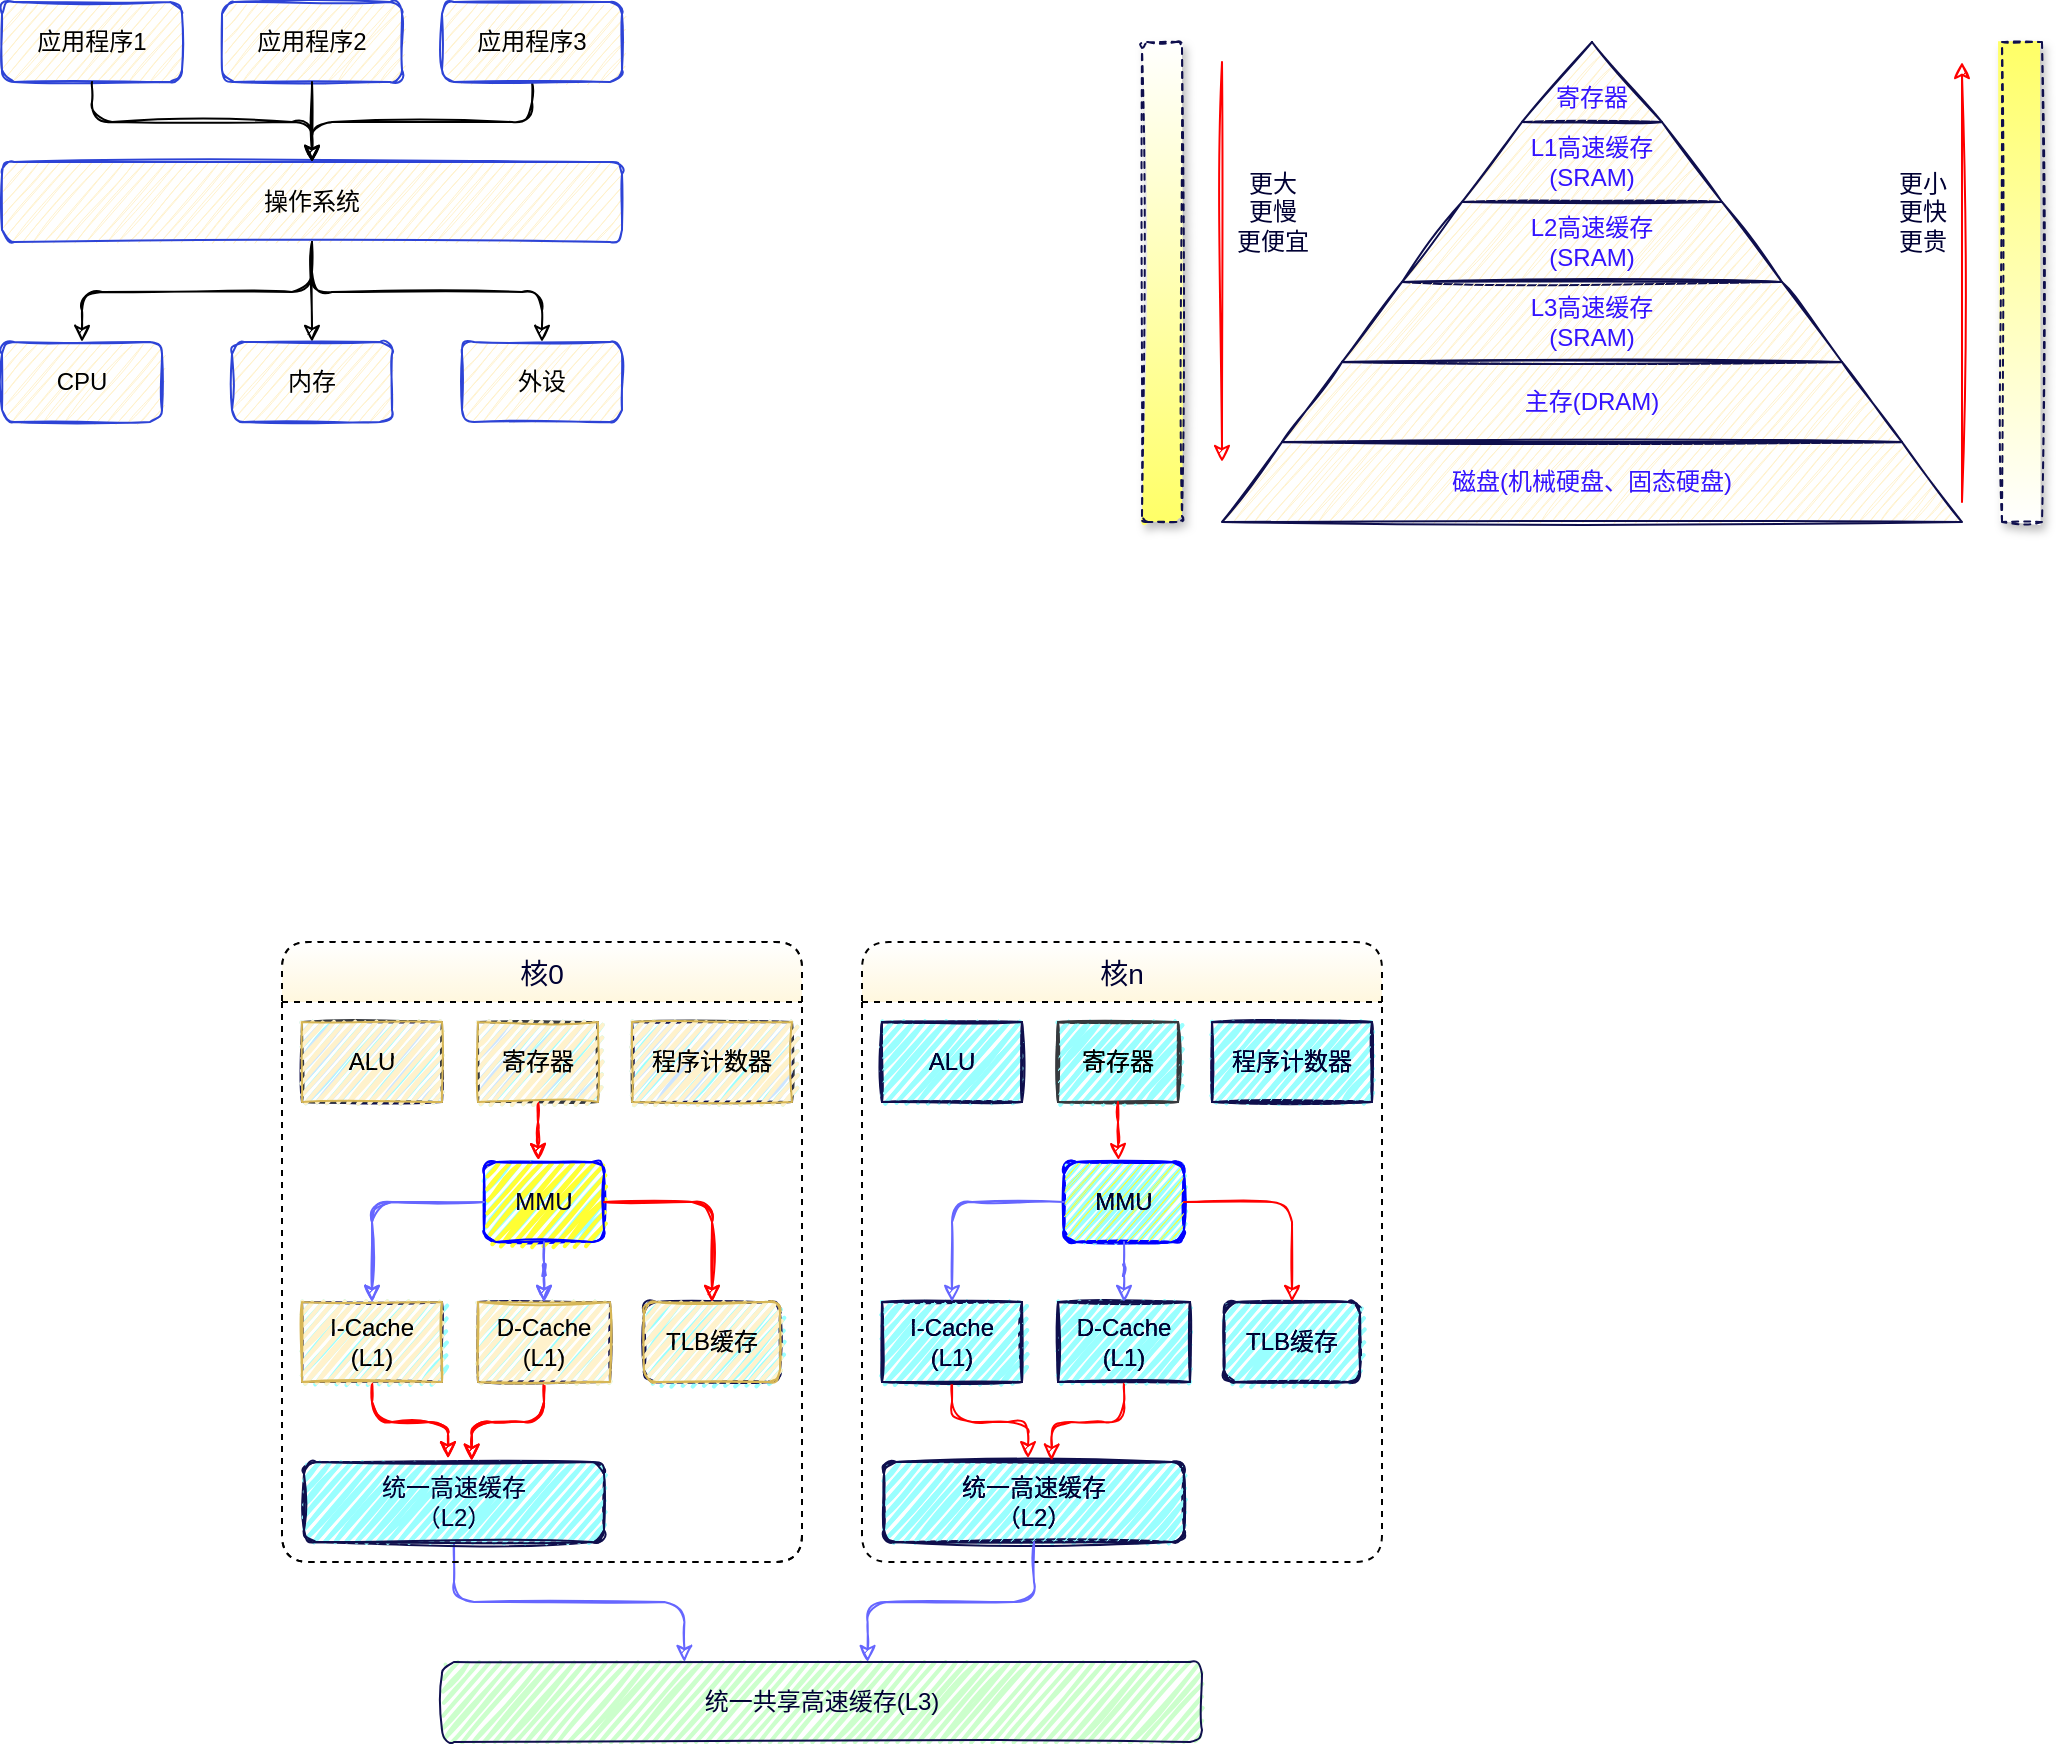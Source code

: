 <mxfile version="14.8.0" type="github" pages="7">
  <diagram id="p11bRE8ngP6M-khqaFyY" name="操作系统组成">
    <mxGraphModel dx="981" dy="549" grid="1" gridSize="10" guides="1" tooltips="1" connect="1" arrows="1" fold="1" page="1" pageScale="1" pageWidth="827" pageHeight="1169" background="none" math="0" shadow="0">
      <root>
        <mxCell id="0" />
        <mxCell id="1" parent="0" />
        <mxCell id="h38YhSIRXOhSa6jcoTgB-14" value="" style="group;sketch=1;" vertex="1" connectable="0" parent="1">
          <mxGeometry x="30" y="20" width="310" height="210" as="geometry" />
        </mxCell>
        <mxCell id="h38YhSIRXOhSa6jcoTgB-1" value="应用程序1" style="rounded=1;whiteSpace=wrap;html=1;fillColor=#fff2cc;strokeColor=#2D43D6;shadow=0;sketch=1;" vertex="1" parent="h38YhSIRXOhSa6jcoTgB-14">
          <mxGeometry width="90" height="40" as="geometry" />
        </mxCell>
        <mxCell id="h38YhSIRXOhSa6jcoTgB-2" value="操作系统" style="whiteSpace=wrap;html=1;rounded=1;shadow=0;strokeColor=#2D43D6;fillColor=#fff2cc;sketch=1;" vertex="1" parent="h38YhSIRXOhSa6jcoTgB-14">
          <mxGeometry y="80" width="310" height="40" as="geometry" />
        </mxCell>
        <mxCell id="h38YhSIRXOhSa6jcoTgB-3" value="" style="edgeStyle=orthogonalEdgeStyle;curved=0;rounded=1;orthogonalLoop=1;jettySize=auto;html=1;sketch=1;" edge="1" parent="h38YhSIRXOhSa6jcoTgB-14" source="h38YhSIRXOhSa6jcoTgB-1" target="h38YhSIRXOhSa6jcoTgB-2">
          <mxGeometry relative="1" as="geometry" />
        </mxCell>
        <mxCell id="h38YhSIRXOhSa6jcoTgB-7" value="" style="edgeStyle=orthogonalEdgeStyle;curved=0;rounded=1;orthogonalLoop=1;jettySize=auto;html=1;exitX=0.5;exitY=1;exitDx=0;exitDy=0;sketch=1;" edge="1" parent="h38YhSIRXOhSa6jcoTgB-14" source="h38YhSIRXOhSa6jcoTgB-2" target="h38YhSIRXOhSa6jcoTgB-6">
          <mxGeometry relative="1" as="geometry" />
        </mxCell>
        <mxCell id="h38YhSIRXOhSa6jcoTgB-4" value="CPU" style="rounded=1;whiteSpace=wrap;html=1;shadow=0;strokeColor=#2D43D6;fillColor=#fff2cc;sketch=1;" vertex="1" parent="h38YhSIRXOhSa6jcoTgB-14">
          <mxGeometry y="170" width="80" height="40" as="geometry" />
        </mxCell>
        <mxCell id="h38YhSIRXOhSa6jcoTgB-5" value="" style="edgeStyle=orthogonalEdgeStyle;curved=0;rounded=1;orthogonalLoop=1;jettySize=auto;html=1;sketch=1;" edge="1" parent="h38YhSIRXOhSa6jcoTgB-14" source="h38YhSIRXOhSa6jcoTgB-2" target="h38YhSIRXOhSa6jcoTgB-4">
          <mxGeometry relative="1" as="geometry" />
        </mxCell>
        <mxCell id="h38YhSIRXOhSa6jcoTgB-9" value="" style="edgeStyle=orthogonalEdgeStyle;curved=0;rounded=1;orthogonalLoop=1;jettySize=auto;html=1;exitX=0.5;exitY=1;exitDx=0;exitDy=0;sketch=1;" edge="1" parent="h38YhSIRXOhSa6jcoTgB-14" source="h38YhSIRXOhSa6jcoTgB-2" target="h38YhSIRXOhSa6jcoTgB-8">
          <mxGeometry relative="1" as="geometry" />
        </mxCell>
        <mxCell id="h38YhSIRXOhSa6jcoTgB-6" value="内存" style="rounded=1;whiteSpace=wrap;html=1;shadow=0;strokeColor=#2D43D6;fillColor=#fff2cc;sketch=1;" vertex="1" parent="h38YhSIRXOhSa6jcoTgB-14">
          <mxGeometry x="115" y="170" width="80" height="40" as="geometry" />
        </mxCell>
        <mxCell id="h38YhSIRXOhSa6jcoTgB-8" value="外设" style="rounded=1;whiteSpace=wrap;html=1;shadow=0;strokeColor=#2D43D6;fillColor=#fff2cc;sketch=1;" vertex="1" parent="h38YhSIRXOhSa6jcoTgB-14">
          <mxGeometry x="230" y="170" width="80" height="40" as="geometry" />
        </mxCell>
        <mxCell id="h38YhSIRXOhSa6jcoTgB-13" value="" style="edgeStyle=orthogonalEdgeStyle;curved=0;rounded=1;orthogonalLoop=1;jettySize=auto;html=1;entryX=0.5;entryY=0;entryDx=0;entryDy=0;exitX=0.5;exitY=1;exitDx=0;exitDy=0;sketch=1;" edge="1" parent="h38YhSIRXOhSa6jcoTgB-14" source="h38YhSIRXOhSa6jcoTgB-12" target="h38YhSIRXOhSa6jcoTgB-2">
          <mxGeometry relative="1" as="geometry" />
        </mxCell>
        <mxCell id="h38YhSIRXOhSa6jcoTgB-10" value="应用程序2" style="rounded=1;whiteSpace=wrap;html=1;shadow=0;strokeColor=#2D43D6;fillColor=#fff2cc;sketch=1;" vertex="1" parent="h38YhSIRXOhSa6jcoTgB-14">
          <mxGeometry x="110" width="90" height="40" as="geometry" />
        </mxCell>
        <mxCell id="h38YhSIRXOhSa6jcoTgB-11" value="" style="edgeStyle=orthogonalEdgeStyle;curved=0;rounded=1;orthogonalLoop=1;jettySize=auto;html=1;entryX=0.5;entryY=0;entryDx=0;entryDy=0;sketch=1;" edge="1" parent="h38YhSIRXOhSa6jcoTgB-14" source="h38YhSIRXOhSa6jcoTgB-10" target="h38YhSIRXOhSa6jcoTgB-2">
          <mxGeometry relative="1" as="geometry">
            <mxPoint x="160" y="80" as="targetPoint" />
          </mxGeometry>
        </mxCell>
        <mxCell id="h38YhSIRXOhSa6jcoTgB-12" value="应用程序3" style="rounded=1;whiteSpace=wrap;html=1;shadow=0;strokeColor=#2D43D6;fillColor=#fff2cc;sketch=1;" vertex="1" parent="h38YhSIRXOhSa6jcoTgB-14">
          <mxGeometry x="220" width="90" height="40" as="geometry" />
        </mxCell>
        <mxCell id="h38YhSIRXOhSa6jcoTgB-39" value="" style="group;sketch=1;" vertex="1" connectable="0" parent="1">
          <mxGeometry x="600" y="40" width="450" height="240" as="geometry" />
        </mxCell>
        <mxCell id="h38YhSIRXOhSa6jcoTgB-18" value="L2高速缓存&lt;br&gt;(SRAM)" style="shape=trapezoid;perimeter=trapezoidPerimeter;whiteSpace=wrap;html=1;fixedSize=1;rounded=0;shadow=0;fillColor=#fff2cc;size=30;strokeColor=#0F0F4D;fontStyle=0;fontColor=#3414FF;sketch=1;" vertex="1" parent="h38YhSIRXOhSa6jcoTgB-39">
          <mxGeometry x="130" y="80" width="190" height="40" as="geometry" />
        </mxCell>
        <mxCell id="h38YhSIRXOhSa6jcoTgB-19" value="L3高速缓存&lt;br&gt;(SRAM)" style="shape=trapezoid;perimeter=trapezoidPerimeter;whiteSpace=wrap;html=1;fixedSize=1;rounded=0;shadow=0;fillColor=#fff2cc;size=30;strokeColor=#0F0F4D;fontStyle=0;fontColor=#3414FF;sketch=1;" vertex="1" parent="h38YhSIRXOhSa6jcoTgB-39">
          <mxGeometry x="100" y="120" width="250" height="40" as="geometry" />
        </mxCell>
        <mxCell id="h38YhSIRXOhSa6jcoTgB-20" value="L1高速缓存&lt;br&gt;(SRAM)" style="shape=trapezoid;perimeter=trapezoidPerimeter;whiteSpace=wrap;html=1;fixedSize=1;rounded=0;shadow=0;size=30;fillColor=#fff2cc;strokeColor=#0F0F4D;fontStyle=0;fontColor=#3414FF;sketch=1;" vertex="1" parent="h38YhSIRXOhSa6jcoTgB-39">
          <mxGeometry x="160" y="40" width="130" height="40" as="geometry" />
        </mxCell>
        <mxCell id="h38YhSIRXOhSa6jcoTgB-23" value="主存(DRAM)" style="shape=trapezoid;perimeter=trapezoidPerimeter;whiteSpace=wrap;html=1;fixedSize=1;rounded=0;shadow=0;size=30;fillColor=#fff2cc;strokeColor=#0F0F4D;fontStyle=0;fontColor=#3414FF;sketch=1;" vertex="1" parent="h38YhSIRXOhSa6jcoTgB-39">
          <mxGeometry x="70" y="160" width="310" height="40" as="geometry" />
        </mxCell>
        <mxCell id="h38YhSIRXOhSa6jcoTgB-28" value="&lt;br&gt;寄存器" style="shape=trapezoid;perimeter=trapezoidPerimeter;whiteSpace=wrap;html=1;fixedSize=1;rounded=0;shadow=0;size=50;fillColor=#fff2cc;strokeColor=#0F0F4D;fontStyle=0;fontColor=#3414FF;sketch=1;" vertex="1" parent="h38YhSIRXOhSa6jcoTgB-39">
          <mxGeometry x="190" width="70" height="40" as="geometry" />
        </mxCell>
        <mxCell id="h38YhSIRXOhSa6jcoTgB-25" value="磁盘(机械硬盘、固态硬盘)" style="shape=trapezoid;perimeter=trapezoidPerimeter;whiteSpace=wrap;html=1;fixedSize=1;rounded=0;shadow=0;size=30;fillColor=#fff2cc;strokeColor=#0F0F4D;fontStyle=0;fontColor=#3414FF;sketch=1;" vertex="1" parent="h38YhSIRXOhSa6jcoTgB-39">
          <mxGeometry x="40" y="200" width="370" height="40" as="geometry" />
        </mxCell>
        <mxCell id="h38YhSIRXOhSa6jcoTgB-31" value="" style="rounded=1;whiteSpace=wrap;html=1;shadow=1;dashed=1;fontColor=#3414FF;strokeColor=#0F0F4D;gradientDirection=south;gradientColor=#FFFF66;sketch=1;" vertex="1" parent="h38YhSIRXOhSa6jcoTgB-39">
          <mxGeometry width="20" height="240" as="geometry" />
        </mxCell>
        <mxCell id="h38YhSIRXOhSa6jcoTgB-33" value="" style="rounded=0;whiteSpace=wrap;html=1;shadow=1;dashed=1;fontColor=#3414FF;strokeColor=#0F0F4D;fillColor=#ffffff;gradientColor=#FFFF66;gradientDirection=north;sketch=1;" vertex="1" parent="h38YhSIRXOhSa6jcoTgB-39">
          <mxGeometry x="430" width="20" height="240" as="geometry" />
        </mxCell>
        <mxCell id="h38YhSIRXOhSa6jcoTgB-34" value="更小&lt;br&gt;更快&lt;br&gt;更贵" style="text;html=1;resizable=0;autosize=1;align=center;verticalAlign=middle;points=[];fillColor=none;strokeColor=none;rounded=0;shadow=1;dashed=1;fontColor=#000033;sketch=1;" vertex="1" parent="h38YhSIRXOhSa6jcoTgB-39">
          <mxGeometry x="370" y="60" width="40" height="50" as="geometry" />
        </mxCell>
        <mxCell id="h38YhSIRXOhSa6jcoTgB-35" value="" style="endArrow=classic;html=1;fontColor=#3414FF;shadow=0;strokeColor=#FF0000;sketch=1;" edge="1" parent="h38YhSIRXOhSa6jcoTgB-39">
          <mxGeometry width="50" height="50" relative="1" as="geometry">
            <mxPoint x="410" y="230" as="sourcePoint" />
            <mxPoint x="410" y="10" as="targetPoint" />
          </mxGeometry>
        </mxCell>
        <mxCell id="h38YhSIRXOhSa6jcoTgB-37" value="" style="endArrow=classic;html=1;shadow=0;fontColor=#3414FF;strokeColor=#FF0000;sketch=1;" edge="1" parent="h38YhSIRXOhSa6jcoTgB-39">
          <mxGeometry width="50" height="50" relative="1" as="geometry">
            <mxPoint x="40" y="10" as="sourcePoint" />
            <mxPoint x="40" y="210" as="targetPoint" />
          </mxGeometry>
        </mxCell>
        <mxCell id="h38YhSIRXOhSa6jcoTgB-38" value="更大&lt;br&gt;更慢&lt;br&gt;更便宜" style="text;html=1;resizable=0;autosize=1;align=center;verticalAlign=middle;points=[];fillColor=none;strokeColor=none;rounded=0;shadow=1;dashed=1;fontColor=#000033;sketch=1;" vertex="1" parent="h38YhSIRXOhSa6jcoTgB-39">
          <mxGeometry x="40" y="60" width="50" height="50" as="geometry" />
        </mxCell>
        <mxCell id="hWtCNFhX9IfaCWsVzRUq-15" style="edgeStyle=orthogonalEdgeStyle;curved=0;rounded=1;sketch=1;orthogonalLoop=1;jettySize=auto;html=1;entryX=0.319;entryY=0.001;entryDx=0;entryDy=0;entryPerimeter=0;shadow=0;fontColor=#000033;strokeColor=#6666FF;" edge="1" parent="1" source="hWtCNFhX9IfaCWsVzRUq-5" target="hWtCNFhX9IfaCWsVzRUq-8">
          <mxGeometry relative="1" as="geometry" />
        </mxCell>
        <mxCell id="hWtCNFhX9IfaCWsVzRUq-8" value="统一共享高速缓存(L3)" style="rounded=1;whiteSpace=wrap;html=1;shadow=0;sketch=1;fontColor=#000033;strokeColor=#0F0F4D;fillStyle=auto;perimeterSpacing=0;glass=0;fillWeight=2;disableMultiStroke=1;fillColor=#CCFFCC;" vertex="1" parent="1">
          <mxGeometry x="250" y="850" width="380" height="40" as="geometry" />
        </mxCell>
        <mxCell id="hWtCNFhX9IfaCWsVzRUq-20" value="" style="group" vertex="1" connectable="0" parent="1">
          <mxGeometry x="170" y="490" width="545" height="310" as="geometry" />
        </mxCell>
        <mxCell id="h38YhSIRXOhSa6jcoTgB-43" value="寄存器" style="rounded=0;whiteSpace=wrap;html=1;shadow=0;sketch=1;strokeColor=#36393d;fillColor=#99FFFF;fillWeight=2;" vertex="1" parent="hWtCNFhX9IfaCWsVzRUq-20">
          <mxGeometry x="98" y="40" width="60" height="40" as="geometry" />
        </mxCell>
        <mxCell id="hWtCNFhX9IfaCWsVzRUq-1" value="程序计数器" style="rounded=0;whiteSpace=wrap;html=1;shadow=0;sketch=1;fontColor=#000033;strokeColor=#0F0F4D;fillColor=#99FFFF;strokeWidth=1;perimeterSpacing=5;fillStyle=auto;glass=0;curveFitting=0.95;fillWeight=2;" vertex="1" parent="hWtCNFhX9IfaCWsVzRUq-20">
          <mxGeometry x="175" y="40" width="80" height="40" as="geometry" />
        </mxCell>
        <mxCell id="hWtCNFhX9IfaCWsVzRUq-2" value="ALU" style="rounded=0;whiteSpace=wrap;html=1;shadow=0;sketch=1;fontColor=#000033;strokeColor=#0F0F4D;fillColor=#99FFFF;gradientColor=none;fillWeight=2;" vertex="1" parent="hWtCNFhX9IfaCWsVzRUq-20">
          <mxGeometry x="10" y="40" width="70" height="40" as="geometry" />
        </mxCell>
        <mxCell id="hWtCNFhX9IfaCWsVzRUq-3" value="MMU" style="rounded=1;whiteSpace=wrap;html=1;shadow=0;sketch=1;fontColor=#000033;fillColor=#99FFFF;gradientColor=none;strokeColor=#0000FF;fillWeight=2;" vertex="1" parent="hWtCNFhX9IfaCWsVzRUq-20">
          <mxGeometry x="101" y="110" width="60" height="40" as="geometry" />
        </mxCell>
        <mxCell id="hWtCNFhX9IfaCWsVzRUq-9" style="edgeStyle=orthogonalEdgeStyle;curved=0;rounded=1;sketch=1;orthogonalLoop=1;jettySize=auto;html=1;entryX=0.454;entryY=-0.023;entryDx=0;entryDy=0;entryPerimeter=0;shadow=0;fontColor=#000033;strokeColor=#FF0000;" edge="1" parent="hWtCNFhX9IfaCWsVzRUq-20" source="h38YhSIRXOhSa6jcoTgB-43" target="hWtCNFhX9IfaCWsVzRUq-3">
          <mxGeometry relative="1" as="geometry" />
        </mxCell>
        <mxCell id="hWtCNFhX9IfaCWsVzRUq-4" value="TLB缓存" style="rounded=1;whiteSpace=wrap;html=1;shadow=0;sketch=1;fontColor=#000033;strokeColor=#0F0F4D;fillColor=#99FFFF;gradientColor=none;fillWeight=2;" vertex="1" parent="hWtCNFhX9IfaCWsVzRUq-20">
          <mxGeometry x="181" y="180" width="68" height="40" as="geometry" />
        </mxCell>
        <mxCell id="hWtCNFhX9IfaCWsVzRUq-10" style="edgeStyle=orthogonalEdgeStyle;curved=0;rounded=1;sketch=1;orthogonalLoop=1;jettySize=auto;html=1;shadow=0;fontColor=#000033;strokeColor=#FF0000;" edge="1" parent="hWtCNFhX9IfaCWsVzRUq-20" source="hWtCNFhX9IfaCWsVzRUq-3" target="hWtCNFhX9IfaCWsVzRUq-4">
          <mxGeometry relative="1" as="geometry" />
        </mxCell>
        <mxCell id="hWtCNFhX9IfaCWsVzRUq-5" value="统一高速缓存&lt;br&gt;（L2）" style="rounded=1;whiteSpace=wrap;html=1;shadow=0;sketch=1;fontColor=#000033;strokeColor=#0F0F4D;fillColor=#99FFFF;gradientColor=none;fillWeight=2;" vertex="1" parent="hWtCNFhX9IfaCWsVzRUq-20">
          <mxGeometry x="11" y="260" width="150" height="40" as="geometry" />
        </mxCell>
        <mxCell id="hWtCNFhX9IfaCWsVzRUq-11" style="edgeStyle=orthogonalEdgeStyle;curved=0;rounded=1;sketch=1;orthogonalLoop=1;jettySize=auto;html=1;exitX=0.5;exitY=1;exitDx=0;exitDy=0;entryX=0.48;entryY=-0.046;entryDx=0;entryDy=0;entryPerimeter=0;shadow=0;fontColor=#000033;strokeColor=#FF0000;" edge="1" parent="hWtCNFhX9IfaCWsVzRUq-20" source="hWtCNFhX9IfaCWsVzRUq-6" target="hWtCNFhX9IfaCWsVzRUq-5">
          <mxGeometry relative="1" as="geometry" />
        </mxCell>
        <mxCell id="hWtCNFhX9IfaCWsVzRUq-6" value="I-Cache&lt;br&gt;(L1)" style="rounded=0;whiteSpace=wrap;html=1;shadow=0;sketch=1;fontColor=#000033;strokeColor=#0F0F4D;fillColor=#99FFFF;gradientColor=none;fillWeight=2;" vertex="1" parent="hWtCNFhX9IfaCWsVzRUq-20">
          <mxGeometry x="10" y="180" width="70" height="40" as="geometry" />
        </mxCell>
        <mxCell id="hWtCNFhX9IfaCWsVzRUq-13" style="edgeStyle=orthogonalEdgeStyle;curved=0;rounded=1;sketch=1;orthogonalLoop=1;jettySize=auto;html=1;shadow=0;fontColor=#000033;strokeColor=#6666FF;" edge="1" parent="hWtCNFhX9IfaCWsVzRUq-20" source="hWtCNFhX9IfaCWsVzRUq-3" target="hWtCNFhX9IfaCWsVzRUq-6">
          <mxGeometry relative="1" as="geometry" />
        </mxCell>
        <mxCell id="hWtCNFhX9IfaCWsVzRUq-12" style="edgeStyle=orthogonalEdgeStyle;curved=0;rounded=1;sketch=1;orthogonalLoop=1;jettySize=auto;html=1;entryX=0.559;entryY=-0.015;entryDx=0;entryDy=0;entryPerimeter=0;shadow=0;fontColor=#000033;strokeColor=#FF0000;" edge="1" parent="hWtCNFhX9IfaCWsVzRUq-20" source="hWtCNFhX9IfaCWsVzRUq-7" target="hWtCNFhX9IfaCWsVzRUq-5">
          <mxGeometry relative="1" as="geometry" />
        </mxCell>
        <mxCell id="hWtCNFhX9IfaCWsVzRUq-7" value="D-Cache&lt;br&gt;(L1)" style="rounded=0;whiteSpace=wrap;html=1;shadow=0;sketch=1;fontColor=#000033;strokeColor=#0F0F4D;fillColor=#99FFFF;gradientColor=none;fillWeight=2;" vertex="1" parent="hWtCNFhX9IfaCWsVzRUq-20">
          <mxGeometry x="98" y="180" width="66" height="40" as="geometry" />
        </mxCell>
        <mxCell id="hWtCNFhX9IfaCWsVzRUq-14" style="edgeStyle=orthogonalEdgeStyle;curved=0;rounded=1;sketch=1;orthogonalLoop=1;jettySize=auto;html=1;entryX=0.5;entryY=0;entryDx=0;entryDy=0;shadow=0;fontColor=#000033;strokeColor=#6666FF;" edge="1" parent="hWtCNFhX9IfaCWsVzRUq-20" source="hWtCNFhX9IfaCWsVzRUq-3" target="hWtCNFhX9IfaCWsVzRUq-7">
          <mxGeometry relative="1" as="geometry" />
        </mxCell>
        <mxCell id="hWtCNFhX9IfaCWsVzRUq-17" value="核0" style="swimlane;childLayout=stackLayout;horizontal=1;startSize=30;horizontalStack=0;rounded=1;fontSize=14;fontStyle=0;strokeWidth=1;resizeParent=0;resizeLast=1;shadow=0;dashed=1;align=center;glass=0;sketch=0;curveFitting=0.95;fontColor=#000033;swimlaneFillColor=none;gradientColor=#FFF7DE;" vertex="1" parent="hWtCNFhX9IfaCWsVzRUq-20">
          <mxGeometry width="260" height="310" as="geometry">
            <mxRectangle x="170" y="490" width="50" height="30" as="alternateBounds" />
          </mxGeometry>
        </mxCell>
        <mxCell id="P8Jxk_7muMQUMCP-3YNS-1" value="统一高速缓存&lt;br&gt;（L2）" style="rounded=1;whiteSpace=wrap;html=1;shadow=0;sketch=1;fontColor=#000033;strokeColor=#0F0F4D;fillColor=#99FFFF;gradientColor=none;fillWeight=2;" vertex="1" parent="hWtCNFhX9IfaCWsVzRUq-20">
          <mxGeometry x="301" y="260" width="150" height="40" as="geometry" />
        </mxCell>
        <mxCell id="P8Jxk_7muMQUMCP-3YNS-2" value="TLB缓存" style="rounded=1;whiteSpace=wrap;html=1;shadow=0;sketch=1;fontColor=#000033;strokeColor=#0F0F4D;fillColor=#99FFFF;gradientColor=none;fillWeight=2;" vertex="1" parent="hWtCNFhX9IfaCWsVzRUq-20">
          <mxGeometry x="471" y="180" width="68" height="40" as="geometry" />
        </mxCell>
        <mxCell id="P8Jxk_7muMQUMCP-3YNS-3" value="D-Cache&lt;br&gt;(L1)" style="rounded=0;whiteSpace=wrap;html=1;shadow=0;sketch=1;fontColor=#000033;strokeColor=#0F0F4D;fillColor=#99FFFF;gradientColor=none;fillWeight=2;" vertex="1" parent="hWtCNFhX9IfaCWsVzRUq-20">
          <mxGeometry x="388" y="180" width="66" height="40" as="geometry" />
        </mxCell>
        <mxCell id="P8Jxk_7muMQUMCP-3YNS-4" value="I-Cache&lt;br&gt;(L1)" style="rounded=0;whiteSpace=wrap;html=1;shadow=0;sketch=1;fontColor=#000033;strokeColor=#0F0F4D;fillColor=#99FFFF;gradientColor=none;fillWeight=2;" vertex="1" parent="hWtCNFhX9IfaCWsVzRUq-20">
          <mxGeometry x="300" y="180" width="70" height="40" as="geometry" />
        </mxCell>
        <mxCell id="P8Jxk_7muMQUMCP-3YNS-5" value="MMU" style="rounded=1;whiteSpace=wrap;html=1;shadow=0;sketch=1;fontColor=#000033;fillColor=#99FFFF;gradientColor=none;strokeColor=#0000FF;fillWeight=2;" vertex="1" parent="hWtCNFhX9IfaCWsVzRUq-20">
          <mxGeometry x="391" y="110" width="60" height="40" as="geometry" />
        </mxCell>
        <mxCell id="P8Jxk_7muMQUMCP-3YNS-6" value="程序计数器" style="rounded=0;whiteSpace=wrap;html=1;shadow=0;sketch=1;fontColor=#000033;strokeColor=#0F0F4D;fillColor=#99FFFF;strokeWidth=1;perimeterSpacing=5;fillStyle=auto;glass=0;curveFitting=0.95;fillWeight=2;" vertex="1" parent="hWtCNFhX9IfaCWsVzRUq-20">
          <mxGeometry x="465" y="40" width="80" height="40" as="geometry" />
        </mxCell>
        <mxCell id="P8Jxk_7muMQUMCP-3YNS-7" value="寄存器" style="rounded=0;whiteSpace=wrap;html=1;shadow=0;sketch=1;strokeColor=#36393d;fillColor=#99FFFF;fillWeight=2;" vertex="1" parent="hWtCNFhX9IfaCWsVzRUq-20">
          <mxGeometry x="388" y="40" width="60" height="40" as="geometry" />
        </mxCell>
        <mxCell id="P8Jxk_7muMQUMCP-3YNS-8" value="ALU" style="rounded=0;whiteSpace=wrap;html=1;shadow=0;sketch=1;fontColor=#000033;strokeColor=#0F0F4D;fillColor=#99FFFF;gradientColor=none;fillWeight=2;" vertex="1" parent="hWtCNFhX9IfaCWsVzRUq-20">
          <mxGeometry x="300" y="40" width="70" height="40" as="geometry" />
        </mxCell>
        <mxCell id="P8Jxk_7muMQUMCP-3YNS-9" value="MMU" style="rounded=1;whiteSpace=wrap;html=1;shadow=0;sketch=1;fontColor=#000033;fillColor=#99FFFF;gradientColor=none;strokeColor=#0000FF;" vertex="1" parent="hWtCNFhX9IfaCWsVzRUq-20">
          <mxGeometry x="391" y="110" width="60" height="40" as="geometry" />
        </mxCell>
        <mxCell id="P8Jxk_7muMQUMCP-3YNS-10" value="" style="group" vertex="1" connectable="0" parent="hWtCNFhX9IfaCWsVzRUq-20">
          <mxGeometry width="545" height="310" as="geometry" />
        </mxCell>
        <mxCell id="P8Jxk_7muMQUMCP-3YNS-11" value="寄存器" style="rounded=0;whiteSpace=wrap;html=1;shadow=0;sketch=1;strokeColor=#36393d;fillColor=#cce5ff;fillWeight=2;disableMultiStroke=1;" vertex="1" parent="P8Jxk_7muMQUMCP-3YNS-10">
          <mxGeometry x="98" y="40" width="60" height="40" as="geometry" />
        </mxCell>
        <mxCell id="P8Jxk_7muMQUMCP-3YNS-12" value="程序计数器" style="rounded=0;whiteSpace=wrap;html=1;shadow=0;sketch=1;strokeColor=#36393d;fillColor=#cce5ff;strokeWidth=1;perimeterSpacing=5;fillStyle=auto;glass=0;curveFitting=0.95;fillWeight=2;disableMultiStroke=1;" vertex="1" parent="P8Jxk_7muMQUMCP-3YNS-10">
          <mxGeometry x="175" y="40" width="80" height="40" as="geometry" />
        </mxCell>
        <mxCell id="P8Jxk_7muMQUMCP-3YNS-13" value="ALU" style="rounded=0;whiteSpace=wrap;html=1;shadow=0;sketch=1;strokeColor=#36393d;fillColor=#cce5ff;fillWeight=2;disableMultiStroke=1;" vertex="1" parent="P8Jxk_7muMQUMCP-3YNS-10">
          <mxGeometry x="10" y="40" width="70" height="40" as="geometry" />
        </mxCell>
        <mxCell id="P8Jxk_7muMQUMCP-3YNS-14" value="MMU" style="rounded=1;whiteSpace=wrap;html=1;shadow=0;sketch=1;fontColor=#000033;gradientColor=none;strokeColor=#0000FF;fillWeight=2;fillColor=#FFFF33;" vertex="1" parent="P8Jxk_7muMQUMCP-3YNS-10">
          <mxGeometry x="101" y="110" width="60" height="40" as="geometry" />
        </mxCell>
        <mxCell id="P8Jxk_7muMQUMCP-3YNS-15" style="edgeStyle=orthogonalEdgeStyle;curved=0;rounded=1;sketch=1;orthogonalLoop=1;jettySize=auto;html=1;entryX=0.454;entryY=-0.023;entryDx=0;entryDy=0;entryPerimeter=0;shadow=0;fontColor=#000033;strokeColor=#FF0000;" edge="1" parent="P8Jxk_7muMQUMCP-3YNS-10" source="P8Jxk_7muMQUMCP-3YNS-11" target="P8Jxk_7muMQUMCP-3YNS-14">
          <mxGeometry relative="1" as="geometry" />
        </mxCell>
        <mxCell id="P8Jxk_7muMQUMCP-3YNS-16" value="TLB缓存" style="rounded=1;whiteSpace=wrap;html=1;shadow=0;sketch=1;fontColor=#000033;strokeColor=#0F0F4D;fillColor=#99FFFF;gradientColor=none;fillWeight=2;" vertex="1" parent="P8Jxk_7muMQUMCP-3YNS-10">
          <mxGeometry x="181" y="180" width="68" height="40" as="geometry" />
        </mxCell>
        <mxCell id="P8Jxk_7muMQUMCP-3YNS-17" style="edgeStyle=orthogonalEdgeStyle;curved=0;rounded=1;sketch=1;orthogonalLoop=1;jettySize=auto;html=1;shadow=0;fontColor=#000033;strokeColor=#FF0000;" edge="1" parent="P8Jxk_7muMQUMCP-3YNS-10" source="P8Jxk_7muMQUMCP-3YNS-14" target="P8Jxk_7muMQUMCP-3YNS-16">
          <mxGeometry relative="1" as="geometry" />
        </mxCell>
        <mxCell id="P8Jxk_7muMQUMCP-3YNS-18" value="统一高速缓存&lt;br&gt;（L2）" style="rounded=1;whiteSpace=wrap;html=1;shadow=0;sketch=1;fontColor=#000033;strokeColor=#0F0F4D;fillColor=#99FFFF;gradientColor=none;fillWeight=2;" vertex="1" parent="P8Jxk_7muMQUMCP-3YNS-10">
          <mxGeometry x="11" y="260" width="150" height="40" as="geometry" />
        </mxCell>
        <mxCell id="P8Jxk_7muMQUMCP-3YNS-19" style="edgeStyle=orthogonalEdgeStyle;curved=0;rounded=1;sketch=1;orthogonalLoop=1;jettySize=auto;html=1;exitX=0.5;exitY=1;exitDx=0;exitDy=0;entryX=0.48;entryY=-0.046;entryDx=0;entryDy=0;entryPerimeter=0;shadow=0;fontColor=#000033;strokeColor=#FF0000;" edge="1" parent="P8Jxk_7muMQUMCP-3YNS-10" source="P8Jxk_7muMQUMCP-3YNS-20" target="P8Jxk_7muMQUMCP-3YNS-18">
          <mxGeometry relative="1" as="geometry" />
        </mxCell>
        <mxCell id="P8Jxk_7muMQUMCP-3YNS-20" value="I-Cache&lt;br&gt;(L1)" style="rounded=0;whiteSpace=wrap;html=1;shadow=0;sketch=1;fillWeight=2;fillColor=#fff2cc;strokeColor=#d6b656;" vertex="1" parent="P8Jxk_7muMQUMCP-3YNS-10">
          <mxGeometry x="10" y="180" width="70" height="40" as="geometry" />
        </mxCell>
        <mxCell id="P8Jxk_7muMQUMCP-3YNS-21" style="edgeStyle=orthogonalEdgeStyle;curved=0;rounded=1;sketch=1;orthogonalLoop=1;jettySize=auto;html=1;shadow=0;fontColor=#000033;strokeColor=#6666FF;" edge="1" parent="P8Jxk_7muMQUMCP-3YNS-10" source="P8Jxk_7muMQUMCP-3YNS-14" target="P8Jxk_7muMQUMCP-3YNS-20">
          <mxGeometry relative="1" as="geometry" />
        </mxCell>
        <mxCell id="P8Jxk_7muMQUMCP-3YNS-22" style="edgeStyle=orthogonalEdgeStyle;curved=0;rounded=1;sketch=1;orthogonalLoop=1;jettySize=auto;html=1;entryX=0.559;entryY=-0.015;entryDx=0;entryDy=0;entryPerimeter=0;shadow=0;fontColor=#000033;strokeColor=#FF0000;" edge="1" parent="P8Jxk_7muMQUMCP-3YNS-10" source="P8Jxk_7muMQUMCP-3YNS-23" target="P8Jxk_7muMQUMCP-3YNS-18">
          <mxGeometry relative="1" as="geometry" />
        </mxCell>
        <mxCell id="P8Jxk_7muMQUMCP-3YNS-23" value="D-Cache&lt;br&gt;(L1)" style="rounded=0;whiteSpace=wrap;html=1;shadow=0;sketch=1;fillWeight=2;fillColor=#fff2cc;strokeColor=#d6b656;" vertex="1" parent="P8Jxk_7muMQUMCP-3YNS-10">
          <mxGeometry x="98" y="180" width="66" height="40" as="geometry" />
        </mxCell>
        <mxCell id="P8Jxk_7muMQUMCP-3YNS-24" style="edgeStyle=orthogonalEdgeStyle;curved=0;rounded=1;sketch=1;orthogonalLoop=1;jettySize=auto;html=1;entryX=0.5;entryY=0;entryDx=0;entryDy=0;shadow=0;fontColor=#000033;strokeColor=#6666FF;" edge="1" parent="P8Jxk_7muMQUMCP-3YNS-10" source="P8Jxk_7muMQUMCP-3YNS-14" target="P8Jxk_7muMQUMCP-3YNS-23">
          <mxGeometry relative="1" as="geometry" />
        </mxCell>
        <mxCell id="P8Jxk_7muMQUMCP-3YNS-25" value="核0" style="swimlane;childLayout=stackLayout;horizontal=1;startSize=30;horizontalStack=0;rounded=1;fontSize=14;fontStyle=0;strokeWidth=1;resizeParent=0;resizeLast=1;shadow=0;dashed=1;align=center;glass=0;sketch=0;curveFitting=0.95;fontColor=#000033;swimlaneFillColor=none;gradientColor=#FFF7DE;" vertex="1" parent="P8Jxk_7muMQUMCP-3YNS-10">
          <mxGeometry width="260" height="310" as="geometry">
            <mxRectangle x="170" y="490" width="50" height="30" as="alternateBounds" />
          </mxGeometry>
        </mxCell>
        <mxCell id="P8Jxk_7muMQUMCP-3YNS-26" value="统一高速缓存&lt;br&gt;（L2）" style="rounded=1;whiteSpace=wrap;html=1;shadow=0;sketch=1;fontColor=#000033;strokeColor=#0F0F4D;fillColor=#99FFFF;gradientColor=none;fillWeight=2;" vertex="1" parent="P8Jxk_7muMQUMCP-3YNS-10">
          <mxGeometry x="301" y="260" width="150" height="40" as="geometry" />
        </mxCell>
        <mxCell id="P8Jxk_7muMQUMCP-3YNS-27" value="TLB缓存" style="rounded=1;whiteSpace=wrap;html=1;shadow=0;sketch=1;fontColor=#000033;strokeColor=#0F0F4D;fillColor=#99FFFF;gradientColor=none;fillWeight=2;" vertex="1" parent="P8Jxk_7muMQUMCP-3YNS-10">
          <mxGeometry x="471" y="180" width="68" height="40" as="geometry" />
        </mxCell>
        <mxCell id="P8Jxk_7muMQUMCP-3YNS-28" value="D-Cache&lt;br&gt;(L1)" style="rounded=0;whiteSpace=wrap;html=1;shadow=0;sketch=1;fontColor=#000033;strokeColor=#0F0F4D;fillColor=#99FFFF;gradientColor=none;fillWeight=2;" vertex="1" parent="P8Jxk_7muMQUMCP-3YNS-10">
          <mxGeometry x="388" y="180" width="66" height="40" as="geometry" />
        </mxCell>
        <mxCell id="P8Jxk_7muMQUMCP-3YNS-29" value="I-Cache&lt;br&gt;(L1)" style="rounded=0;whiteSpace=wrap;html=1;shadow=0;sketch=1;fontColor=#000033;strokeColor=#0F0F4D;fillColor=#99FFFF;gradientColor=none;fillWeight=2;" vertex="1" parent="P8Jxk_7muMQUMCP-3YNS-10">
          <mxGeometry x="300" y="180" width="70" height="40" as="geometry" />
        </mxCell>
        <mxCell id="P8Jxk_7muMQUMCP-3YNS-30" value="MMU" style="rounded=1;whiteSpace=wrap;html=1;shadow=0;sketch=1;fontColor=#000033;fillColor=#99FFFF;gradientColor=none;strokeColor=#0000FF;fillWeight=2;" vertex="1" parent="P8Jxk_7muMQUMCP-3YNS-10">
          <mxGeometry x="391" y="110" width="60" height="40" as="geometry" />
        </mxCell>
        <mxCell id="P8Jxk_7muMQUMCP-3YNS-31" value="程序计数器" style="rounded=0;whiteSpace=wrap;html=1;shadow=0;sketch=1;fontColor=#000033;strokeColor=#0F0F4D;fillColor=#99FFFF;strokeWidth=1;perimeterSpacing=5;fillStyle=auto;glass=0;curveFitting=0.95;fillWeight=2;" vertex="1" parent="P8Jxk_7muMQUMCP-3YNS-10">
          <mxGeometry x="465" y="40" width="80" height="40" as="geometry" />
        </mxCell>
        <mxCell id="P8Jxk_7muMQUMCP-3YNS-32" value="寄存器" style="rounded=0;whiteSpace=wrap;html=1;shadow=0;sketch=1;strokeColor=#36393d;fillColor=#99FFFF;fillWeight=2;" vertex="1" parent="P8Jxk_7muMQUMCP-3YNS-10">
          <mxGeometry x="388" y="40" width="60" height="40" as="geometry" />
        </mxCell>
        <mxCell id="P8Jxk_7muMQUMCP-3YNS-33" value="ALU" style="rounded=0;whiteSpace=wrap;html=1;shadow=0;sketch=1;fontColor=#000033;strokeColor=#0F0F4D;fillColor=#99FFFF;gradientColor=none;fillWeight=2;" vertex="1" parent="P8Jxk_7muMQUMCP-3YNS-10">
          <mxGeometry x="300" y="40" width="70" height="40" as="geometry" />
        </mxCell>
        <mxCell id="P8Jxk_7muMQUMCP-3YNS-34" value="ALU" style="rounded=0;whiteSpace=wrap;html=1;shadow=0;sketch=1;fillWeight=2;disableMultiStroke=1;fillColor=#fff2cc;strokeColor=#d6b656;" vertex="1" parent="P8Jxk_7muMQUMCP-3YNS-10">
          <mxGeometry x="10" y="40" width="70" height="40" as="geometry" />
        </mxCell>
        <mxCell id="P8Jxk_7muMQUMCP-3YNS-35" value="寄存器" style="rounded=0;whiteSpace=wrap;html=1;shadow=0;sketch=1;fillWeight=2;disableMultiStroke=1;fillColor=#fff2cc;strokeColor=#d6b656;" vertex="1" parent="P8Jxk_7muMQUMCP-3YNS-10">
          <mxGeometry x="98" y="40" width="60" height="40" as="geometry" />
        </mxCell>
        <mxCell id="P8Jxk_7muMQUMCP-3YNS-36" value="程序计数器" style="rounded=0;whiteSpace=wrap;html=1;shadow=0;sketch=1;strokeWidth=1;perimeterSpacing=5;fillStyle=auto;glass=0;curveFitting=0.95;fillWeight=2;disableMultiStroke=1;fillColor=#fff2cc;strokeColor=#d6b656;" vertex="1" parent="P8Jxk_7muMQUMCP-3YNS-10">
          <mxGeometry x="175" y="40" width="80" height="40" as="geometry" />
        </mxCell>
        <mxCell id="P8Jxk_7muMQUMCP-3YNS-37" value="TLB缓存" style="rounded=1;whiteSpace=wrap;html=1;shadow=0;sketch=1;fillWeight=2;fillColor=#fff2cc;strokeColor=#d6b656;" vertex="1" parent="P8Jxk_7muMQUMCP-3YNS-10">
          <mxGeometry x="181" y="180" width="68" height="40" as="geometry" />
        </mxCell>
        <mxCell id="hWtCNFhX9IfaCWsVzRUq-21" value="" style="group" vertex="1" connectable="0" parent="1">
          <mxGeometry x="460" y="490" width="260" height="310" as="geometry" />
        </mxCell>
        <mxCell id="hWtCNFhX9IfaCWsVzRUq-22" value="寄存器" style="rounded=0;whiteSpace=wrap;html=1;shadow=0;sketch=1;strokeColor=#36393d;fillColor=#99FFFF;" vertex="1" parent="hWtCNFhX9IfaCWsVzRUq-21">
          <mxGeometry x="98" y="40" width="60" height="40" as="geometry" />
        </mxCell>
        <mxCell id="hWtCNFhX9IfaCWsVzRUq-23" value="程序计数器" style="rounded=0;whiteSpace=wrap;html=1;shadow=0;sketch=1;fontColor=#000033;strokeColor=#0F0F4D;fillColor=#99FFFF;strokeWidth=1;perimeterSpacing=5;fillStyle=auto;glass=0;curveFitting=0.95;" vertex="1" parent="hWtCNFhX9IfaCWsVzRUq-21">
          <mxGeometry x="175" y="40" width="80" height="40" as="geometry" />
        </mxCell>
        <mxCell id="hWtCNFhX9IfaCWsVzRUq-24" value="ALU" style="rounded=0;whiteSpace=wrap;html=1;shadow=0;sketch=1;fontColor=#000033;strokeColor=#0F0F4D;fillColor=#99FFFF;gradientColor=none;" vertex="1" parent="hWtCNFhX9IfaCWsVzRUq-21">
          <mxGeometry x="10" y="40" width="70" height="40" as="geometry" />
        </mxCell>
        <mxCell id="hWtCNFhX9IfaCWsVzRUq-25" value="MMU" style="rounded=1;whiteSpace=wrap;html=1;shadow=0;sketch=1;fontColor=#000033;gradientColor=none;strokeColor=#0000FF;fillColor=#FFFF33;" vertex="1" parent="hWtCNFhX9IfaCWsVzRUq-21">
          <mxGeometry x="101" y="110" width="60" height="40" as="geometry" />
        </mxCell>
        <mxCell id="hWtCNFhX9IfaCWsVzRUq-26" style="edgeStyle=orthogonalEdgeStyle;curved=0;rounded=1;sketch=1;orthogonalLoop=1;jettySize=auto;html=1;entryX=0.454;entryY=-0.023;entryDx=0;entryDy=0;entryPerimeter=0;shadow=0;fontColor=#000033;strokeColor=#FF0000;" edge="1" parent="hWtCNFhX9IfaCWsVzRUq-21" source="hWtCNFhX9IfaCWsVzRUq-22" target="hWtCNFhX9IfaCWsVzRUq-25">
          <mxGeometry relative="1" as="geometry" />
        </mxCell>
        <mxCell id="hWtCNFhX9IfaCWsVzRUq-27" value="TLB缓存" style="rounded=1;whiteSpace=wrap;html=1;shadow=0;sketch=1;fontColor=#000033;strokeColor=#0F0F4D;fillColor=#99FFFF;gradientColor=none;" vertex="1" parent="hWtCNFhX9IfaCWsVzRUq-21">
          <mxGeometry x="181" y="180" width="68" height="40" as="geometry" />
        </mxCell>
        <mxCell id="hWtCNFhX9IfaCWsVzRUq-28" style="edgeStyle=orthogonalEdgeStyle;curved=0;rounded=1;sketch=1;orthogonalLoop=1;jettySize=auto;html=1;shadow=0;fontColor=#000033;strokeColor=#FF0000;" edge="1" parent="hWtCNFhX9IfaCWsVzRUq-21" source="hWtCNFhX9IfaCWsVzRUq-25" target="hWtCNFhX9IfaCWsVzRUq-27">
          <mxGeometry relative="1" as="geometry" />
        </mxCell>
        <mxCell id="hWtCNFhX9IfaCWsVzRUq-29" value="统一高速缓存&lt;br&gt;（L2）" style="rounded=1;whiteSpace=wrap;html=1;shadow=0;sketch=1;fontColor=#000033;strokeColor=#0F0F4D;fillColor=#99FFFF;gradientColor=none;" vertex="1" parent="hWtCNFhX9IfaCWsVzRUq-21">
          <mxGeometry x="11" y="260" width="150" height="40" as="geometry" />
        </mxCell>
        <mxCell id="hWtCNFhX9IfaCWsVzRUq-30" style="edgeStyle=orthogonalEdgeStyle;curved=0;rounded=1;sketch=1;orthogonalLoop=1;jettySize=auto;html=1;exitX=0.5;exitY=1;exitDx=0;exitDy=0;entryX=0.48;entryY=-0.046;entryDx=0;entryDy=0;entryPerimeter=0;shadow=0;fontColor=#000033;strokeColor=#FF0000;" edge="1" parent="hWtCNFhX9IfaCWsVzRUq-21" source="hWtCNFhX9IfaCWsVzRUq-31" target="hWtCNFhX9IfaCWsVzRUq-29">
          <mxGeometry relative="1" as="geometry" />
        </mxCell>
        <mxCell id="hWtCNFhX9IfaCWsVzRUq-31" value="I-Cache&lt;br&gt;(L1)" style="rounded=0;whiteSpace=wrap;html=1;shadow=0;sketch=1;fontColor=#000033;strokeColor=#0F0F4D;fillColor=#99FFFF;gradientColor=none;" vertex="1" parent="hWtCNFhX9IfaCWsVzRUq-21">
          <mxGeometry x="10" y="180" width="70" height="40" as="geometry" />
        </mxCell>
        <mxCell id="hWtCNFhX9IfaCWsVzRUq-32" style="edgeStyle=orthogonalEdgeStyle;curved=0;rounded=1;sketch=1;orthogonalLoop=1;jettySize=auto;html=1;shadow=0;fontColor=#000033;strokeColor=#6666FF;" edge="1" parent="hWtCNFhX9IfaCWsVzRUq-21" source="hWtCNFhX9IfaCWsVzRUq-25" target="hWtCNFhX9IfaCWsVzRUq-31">
          <mxGeometry relative="1" as="geometry" />
        </mxCell>
        <mxCell id="hWtCNFhX9IfaCWsVzRUq-33" style="edgeStyle=orthogonalEdgeStyle;curved=0;rounded=1;sketch=1;orthogonalLoop=1;jettySize=auto;html=1;entryX=0.559;entryY=-0.015;entryDx=0;entryDy=0;entryPerimeter=0;shadow=0;fontColor=#000033;strokeColor=#FF0000;" edge="1" parent="hWtCNFhX9IfaCWsVzRUq-21" source="hWtCNFhX9IfaCWsVzRUq-34" target="hWtCNFhX9IfaCWsVzRUq-29">
          <mxGeometry relative="1" as="geometry" />
        </mxCell>
        <mxCell id="hWtCNFhX9IfaCWsVzRUq-34" value="D-Cache&lt;br&gt;(L1)" style="rounded=0;whiteSpace=wrap;html=1;shadow=0;sketch=1;fontColor=#000033;strokeColor=#0F0F4D;fillColor=#99FFFF;gradientColor=none;" vertex="1" parent="hWtCNFhX9IfaCWsVzRUq-21">
          <mxGeometry x="98" y="180" width="66" height="40" as="geometry" />
        </mxCell>
        <mxCell id="hWtCNFhX9IfaCWsVzRUq-35" style="edgeStyle=orthogonalEdgeStyle;curved=0;rounded=1;sketch=1;orthogonalLoop=1;jettySize=auto;html=1;entryX=0.5;entryY=0;entryDx=0;entryDy=0;shadow=0;fontColor=#000033;strokeColor=#6666FF;" edge="1" parent="hWtCNFhX9IfaCWsVzRUq-21" source="hWtCNFhX9IfaCWsVzRUq-25" target="hWtCNFhX9IfaCWsVzRUq-34">
          <mxGeometry relative="1" as="geometry" />
        </mxCell>
        <mxCell id="hWtCNFhX9IfaCWsVzRUq-36" value="核n" style="swimlane;childLayout=stackLayout;horizontal=1;startSize=30;horizontalStack=0;rounded=1;fontSize=14;fontStyle=0;strokeWidth=1;resizeParent=0;resizeLast=1;shadow=0;dashed=1;align=center;glass=0;sketch=0;curveFitting=0.95;fontColor=#000033;swimlaneFillColor=none;gradientColor=#FFF7DE;" vertex="1" parent="hWtCNFhX9IfaCWsVzRUq-21">
          <mxGeometry width="260" height="310" as="geometry">
            <mxRectangle width="50" height="30" as="alternateBounds" />
          </mxGeometry>
        </mxCell>
        <mxCell id="hWtCNFhX9IfaCWsVzRUq-37" style="edgeStyle=orthogonalEdgeStyle;curved=0;rounded=1;sketch=1;orthogonalLoop=1;jettySize=auto;html=1;shadow=0;fontColor=#000033;strokeColor=#6666FF;entryX=0.56;entryY=0.001;entryDx=0;entryDy=0;entryPerimeter=0;" edge="1" parent="1" source="hWtCNFhX9IfaCWsVzRUq-29" target="hWtCNFhX9IfaCWsVzRUq-8">
          <mxGeometry relative="1" as="geometry" />
        </mxCell>
      </root>
    </mxGraphModel>
  </diagram>
  <diagram id="xLRGa_nTmlgrps6bXQVo" name="内存管理">
    <mxGraphModel dx="813" dy="455" grid="1" gridSize="10" guides="1" tooltips="1" connect="1" arrows="1" fold="1" page="1" pageScale="1" pageWidth="827" pageHeight="1169" math="0" shadow="0">
      <root>
        <mxCell id="QEgf02N0zIg86aXVgp2i-0" />
        <mxCell id="QEgf02N0zIg86aXVgp2i-1" parent="QEgf02N0zIg86aXVgp2i-0" />
        <mxCell id="YVLVE8XMp27KjaEXZ8cA-0" value="" style="rounded=1;whiteSpace=wrap;html=1;shadow=0;sketch=1;fontColor=#000033;strokeColor=#0F0F4D;fillColor=#ffffff;gradientColor=#FFFF66;" vertex="1" parent="QEgf02N0zIg86aXVgp2i-1">
          <mxGeometry x="190" y="210" width="120" height="60" as="geometry" />
        </mxCell>
        <mxCell id="zPBvUw97QiJIe0Z3Sfsa-0" value="" style="ellipse;whiteSpace=wrap;html=1;aspect=fixed;rounded=1;shadow=0;glass=0;sketch=1;curveFitting=0.95;strokeWidth=1;fillColor=#ffe6cc;strokeColor=#d79b00;noLabel=0;portConstraintRotation=0;container=0;dropTarget=0;recursiveResize=1;autosize=1;treeFolding=0;sketchStyle=rough;zigzagOffset=1;disableMultiStroke=1;disableMultiStrokeFill=1;fillWeight=3;jiggle=0;hachureGap=-1;" vertex="1" parent="QEgf02N0zIg86aXVgp2i-1">
          <mxGeometry x="380" y="280" width="220" height="220" as="geometry" />
        </mxCell>
      </root>
    </mxGraphModel>
  </diagram>
  <diagram id="WY6kClbHrL8J8mtGhh5y" name="进程和线程">
    <mxGraphModel dx="1422" dy="762" grid="1" gridSize="10" guides="1" tooltips="1" connect="1" arrows="1" fold="1" page="1" pageScale="1" pageWidth="827" pageHeight="1169" math="0" shadow="0">
      <root>
        <mxCell id="WzJBLU8U2ZF-W4BaIPhQ-0" />
        <mxCell id="WzJBLU8U2ZF-W4BaIPhQ-1" parent="WzJBLU8U2ZF-W4BaIPhQ-0" />
      </root>
    </mxGraphModel>
  </diagram>
  <diagram id="MaRQQIabfSJm25hH8_wx" name="调度算法">
    <mxGraphModel dx="1422" dy="762" grid="1" gridSize="10" guides="1" tooltips="1" connect="1" arrows="1" fold="1" page="1" pageScale="1" pageWidth="827" pageHeight="1169" math="0" shadow="0">
      <root>
        <mxCell id="DPruceKT4zLQYiLaNQUA-0" />
        <mxCell id="DPruceKT4zLQYiLaNQUA-1" parent="DPruceKT4zLQYiLaNQUA-0" />
      </root>
    </mxGraphModel>
  </diagram>
  <diagram id="jKa-bfqboNmIPDcmVKV7" name="文件系统">
    <mxGraphModel dx="1422" dy="762" grid="1" gridSize="10" guides="1" tooltips="1" connect="1" arrows="1" fold="1" page="1" pageScale="1" pageWidth="827" pageHeight="1169" math="0" shadow="0">
      <root>
        <mxCell id="_7FBScuHLmBfXxVg2PXr-0" />
        <mxCell id="_7FBScuHLmBfXxVg2PXr-1" parent="_7FBScuHLmBfXxVg2PXr-0" />
      </root>
    </mxGraphModel>
  </diagram>
  <diagram id="XxBzGSkjDDGfqON9Mw7p" name="网络系统">
    <mxGraphModel dx="1422" dy="762" grid="1" gridSize="10" guides="1" tooltips="1" connect="1" arrows="1" fold="1" page="1" pageScale="1" pageWidth="827" pageHeight="1169" math="0" shadow="0">
      <root>
        <mxCell id="25pWcEv39J_jmmNKtJcE-0" />
        <mxCell id="25pWcEv39J_jmmNKtJcE-1" parent="25pWcEv39J_jmmNKtJcE-0" />
      </root>
    </mxGraphModel>
  </diagram>
  <diagram id="77Y9Pc_CECw3oCGouw3b" name="小作品">
    <mxGraphModel dx="1422" dy="762" grid="1" gridSize="10" guides="1" tooltips="1" connect="1" arrows="1" fold="1" page="1" pageScale="1" pageWidth="827" pageHeight="1169" math="0" shadow="0">
      <root>
        <mxCell id="V5bLH1JIqrHtPMcGAUPl-0" />
        <mxCell id="V5bLH1JIqrHtPMcGAUPl-1" parent="V5bLH1JIqrHtPMcGAUPl-0" />
      </root>
    </mxGraphModel>
  </diagram>
</mxfile>
